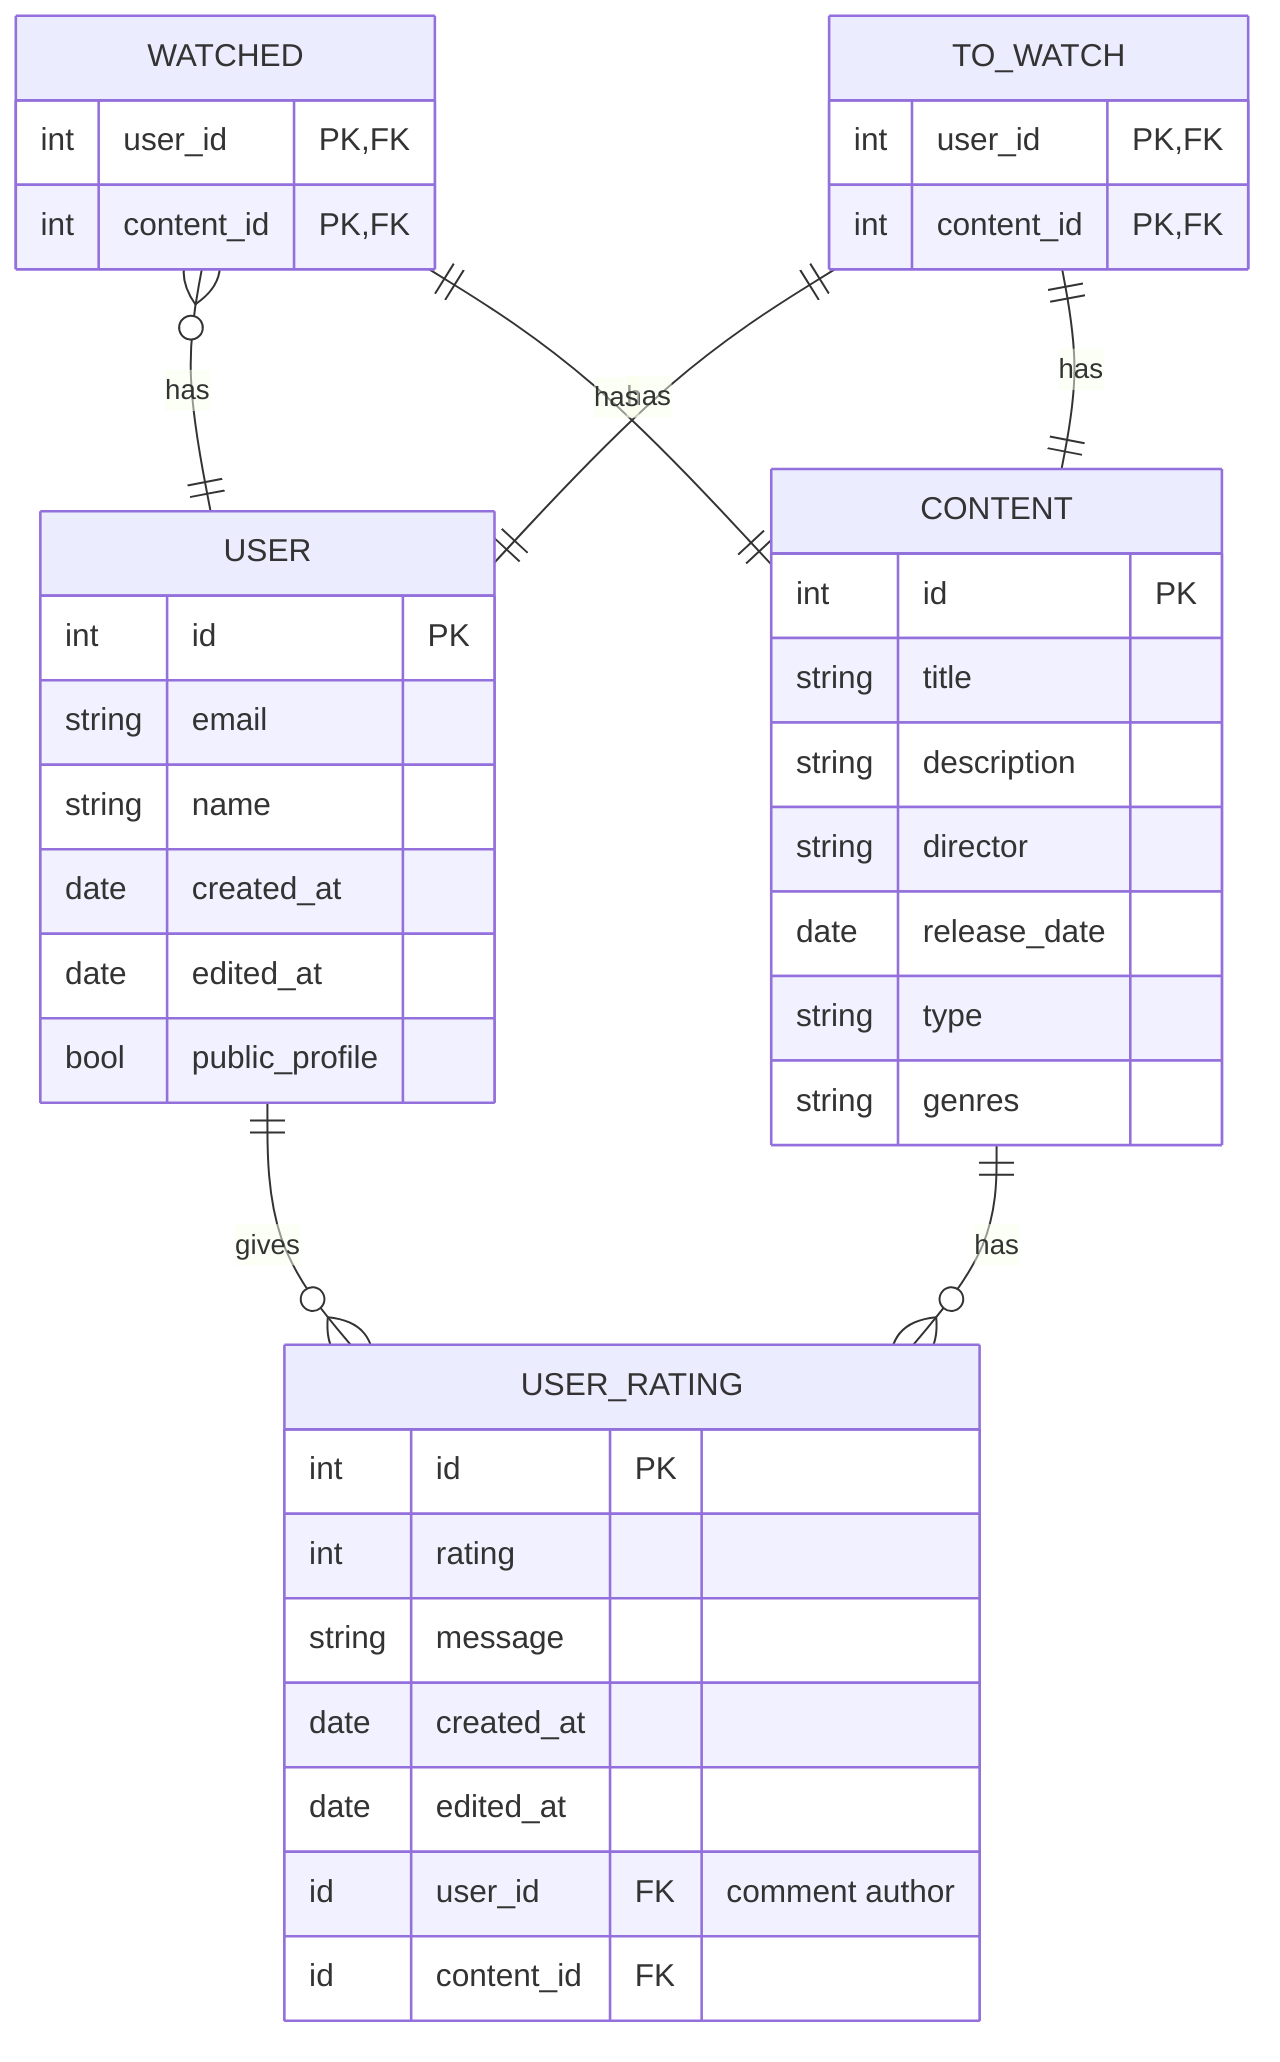 erDiagram
    WATCHED }o--|| USER : has
    TO_WATCH ||--|| USER : has
    USER ||--o{ USER_RATING : gives
    CONTENT ||--o{ USER_RATING : has
    TO_WATCH||--|| CONTENT : has
    WATCHED||--|| CONTENT : has


    WATCHED{
        int user_id PK, FK
        int content_id PK, FK
    }

    TO_WATCH{
                int user_id PK, FK

        int content_id PK, FK
    }

    CONTENT {
        int id PK
        string title
        string description
        string director
        date release_date
        string type
        string genres
    }

    USER {
        int id PK
        string email
        string name
        date created_at
        date edited_at
        bool public_profile
    }

    USER_RATING {
        int id PK
        int rating
        string message
        date created_at
        date edited_at
        id user_id FK "comment author"
        id content_id FK
    }